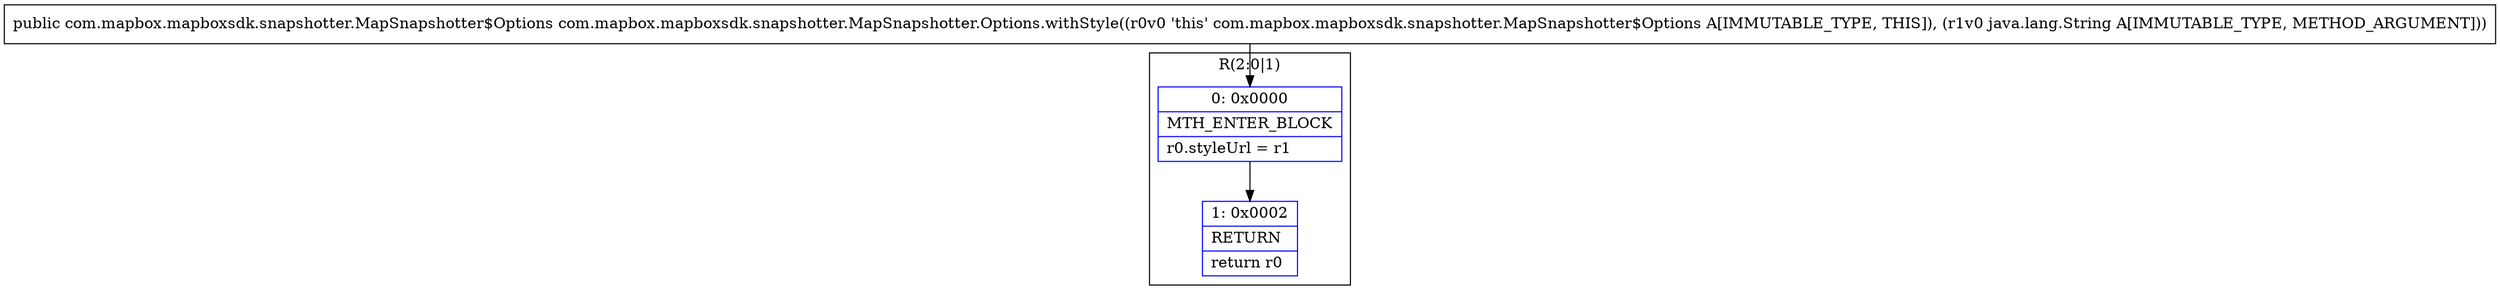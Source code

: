 digraph "CFG forcom.mapbox.mapboxsdk.snapshotter.MapSnapshotter.Options.withStyle(Ljava\/lang\/String;)Lcom\/mapbox\/mapboxsdk\/snapshotter\/MapSnapshotter$Options;" {
subgraph cluster_Region_2037892780 {
label = "R(2:0|1)";
node [shape=record,color=blue];
Node_0 [shape=record,label="{0\:\ 0x0000|MTH_ENTER_BLOCK\l|r0.styleUrl = r1\l}"];
Node_1 [shape=record,label="{1\:\ 0x0002|RETURN\l|return r0\l}"];
}
MethodNode[shape=record,label="{public com.mapbox.mapboxsdk.snapshotter.MapSnapshotter$Options com.mapbox.mapboxsdk.snapshotter.MapSnapshotter.Options.withStyle((r0v0 'this' com.mapbox.mapboxsdk.snapshotter.MapSnapshotter$Options A[IMMUTABLE_TYPE, THIS]), (r1v0 java.lang.String A[IMMUTABLE_TYPE, METHOD_ARGUMENT])) }"];
MethodNode -> Node_0;
Node_0 -> Node_1;
}


